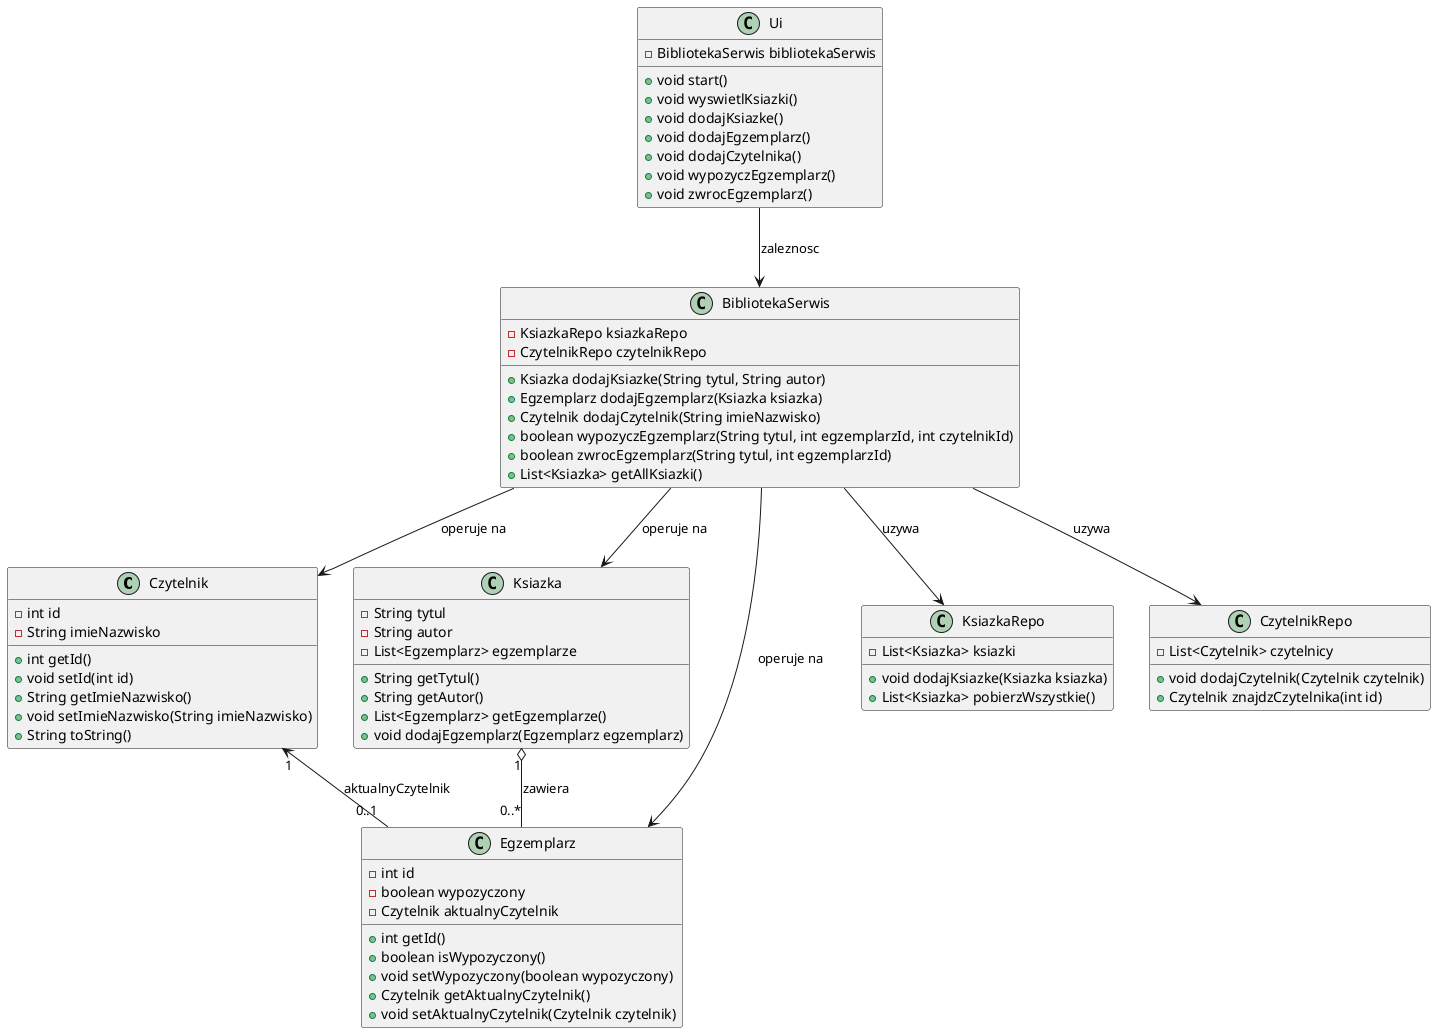@startuml

' Definicje klas
class Czytelnik {
    - int id
    - String imieNazwisko
    + int getId()
    + void setId(int id)
    + String getImieNazwisko()
    + void setImieNazwisko(String imieNazwisko)
    + String toString()
}

class Ksiazka {
    - String tytul
    - String autor
    - List<Egzemplarz> egzemplarze
    + String getTytul()
    + String getAutor()
    + List<Egzemplarz> getEgzemplarze()
    + void dodajEgzemplarz(Egzemplarz egzemplarz)
}

class Egzemplarz {
    - int id
    - boolean wypozyczony
    - Czytelnik aktualnyCzytelnik
    + int getId()
    + boolean isWypozyczony()
    + void setWypozyczony(boolean wypozyczony)
    + Czytelnik getAktualnyCzytelnik()
    + void setAktualnyCzytelnik(Czytelnik czytelnik)
}

class BibliotekaSerwis {
    - KsiazkaRepo ksiazkaRepo
    - CzytelnikRepo czytelnikRepo
    + Ksiazka dodajKsiazke(String tytul, String autor)
    + Egzemplarz dodajEgzemplarz(Ksiazka ksiazka)
    + Czytelnik dodajCzytelnik(String imieNazwisko)
    + boolean wypozyczEgzemplarz(String tytul, int egzemplarzId, int czytelnikId)
    + boolean zwrocEgzemplarz(String tytul, int egzemplarzId)
    + List<Ksiazka> getAllKsiazki()
}

class KsiazkaRepo {
    - List<Ksiazka> ksiazki
    + void dodajKsiazke(Ksiazka ksiazka)
    + List<Ksiazka> pobierzWszystkie()
}

class CzytelnikRepo {
    - List<Czytelnik> czytelnicy
    + void dodajCzytelnik(Czytelnik czytelnik)
    + Czytelnik znajdzCzytelnika(int id)
}

class Ui {
    - BibliotekaSerwis bibliotekaSerwis
    + void start()
    + void wyswietlKsiazki()
    + void dodajKsiazke()
    + void dodajEgzemplarz()
    + void dodajCzytelnika()
    + void wypozyczEgzemplarz()
    + void zwrocEgzemplarz()
}

' Relacje miedzy klasami
Ksiazka "1" o-- "0..*" Egzemplarz : zawiera
Czytelnik "1" <-- "0..1" Egzemplarz : aktualnyCzytelnik
BibliotekaSerwis --> KsiazkaRepo : uzywa
BibliotekaSerwis --> CzytelnikRepo : uzywa
BibliotekaSerwis --> Ksiazka : operuje na
BibliotekaSerwis --> Egzemplarz : operuje na
BibliotekaSerwis --> Czytelnik : operuje na
Ui --> BibliotekaSerwis : zaleznosc

@enduml
